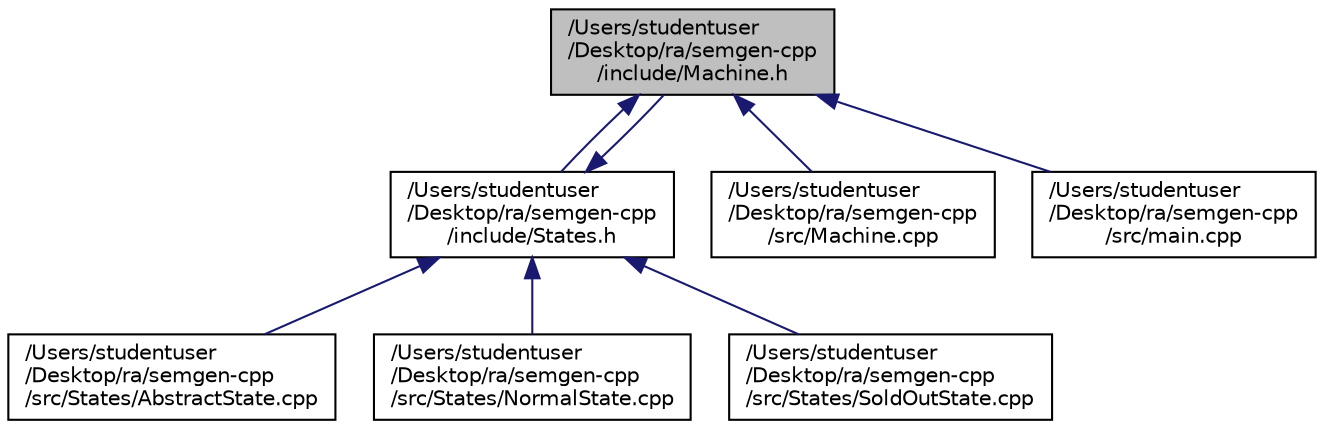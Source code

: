digraph "/Users/studentuser/Desktop/ra/semgen-cpp/include/Machine.h"
{
 // LATEX_PDF_SIZE
  edge [fontname="Helvetica",fontsize="10",labelfontname="Helvetica",labelfontsize="10"];
  node [fontname="Helvetica",fontsize="10",shape=record];
  Node4 [label="/Users/studentuser\l/Desktop/ra/semgen-cpp\l/include/Machine.h",height=0.2,width=0.4,color="black", fillcolor="grey75", style="filled", fontcolor="black",tooltip=" "];
  Node4 -> Node5 [dir="back",color="midnightblue",fontsize="10",style="solid",fontname="Helvetica"];
  Node5 [label="/Users/studentuser\l/Desktop/ra/semgen-cpp\l/include/States.h",height=0.2,width=0.4,color="black", fillcolor="white", style="filled",URL="$States_8h.html",tooltip=" "];
  Node5 -> Node4 [dir="back",color="midnightblue",fontsize="10",style="solid",fontname="Helvetica"];
  Node5 -> Node6 [dir="back",color="midnightblue",fontsize="10",style="solid",fontname="Helvetica"];
  Node6 [label="/Users/studentuser\l/Desktop/ra/semgen-cpp\l/src/States/AbstractState.cpp",height=0.2,width=0.4,color="black", fillcolor="white", style="filled",URL="$AbstractState_8cpp.html",tooltip=" "];
  Node5 -> Node7 [dir="back",color="midnightblue",fontsize="10",style="solid",fontname="Helvetica"];
  Node7 [label="/Users/studentuser\l/Desktop/ra/semgen-cpp\l/src/States/NormalState.cpp",height=0.2,width=0.4,color="black", fillcolor="white", style="filled",URL="$NormalState_8cpp.html",tooltip=" "];
  Node5 -> Node8 [dir="back",color="midnightblue",fontsize="10",style="solid",fontname="Helvetica"];
  Node8 [label="/Users/studentuser\l/Desktop/ra/semgen-cpp\l/src/States/SoldOutState.cpp",height=0.2,width=0.4,color="black", fillcolor="white", style="filled",URL="$SoldOutState_8cpp.html",tooltip=" "];
  Node4 -> Node9 [dir="back",color="midnightblue",fontsize="10",style="solid",fontname="Helvetica"];
  Node9 [label="/Users/studentuser\l/Desktop/ra/semgen-cpp\l/src/Machine.cpp",height=0.2,width=0.4,color="black", fillcolor="white", style="filled",URL="$Machine_8cpp.html",tooltip=" "];
  Node4 -> Node10 [dir="back",color="midnightblue",fontsize="10",style="solid",fontname="Helvetica"];
  Node10 [label="/Users/studentuser\l/Desktop/ra/semgen-cpp\l/src/main.cpp",height=0.2,width=0.4,color="black", fillcolor="white", style="filled",URL="$main_8cpp.html",tooltip=" "];
}
